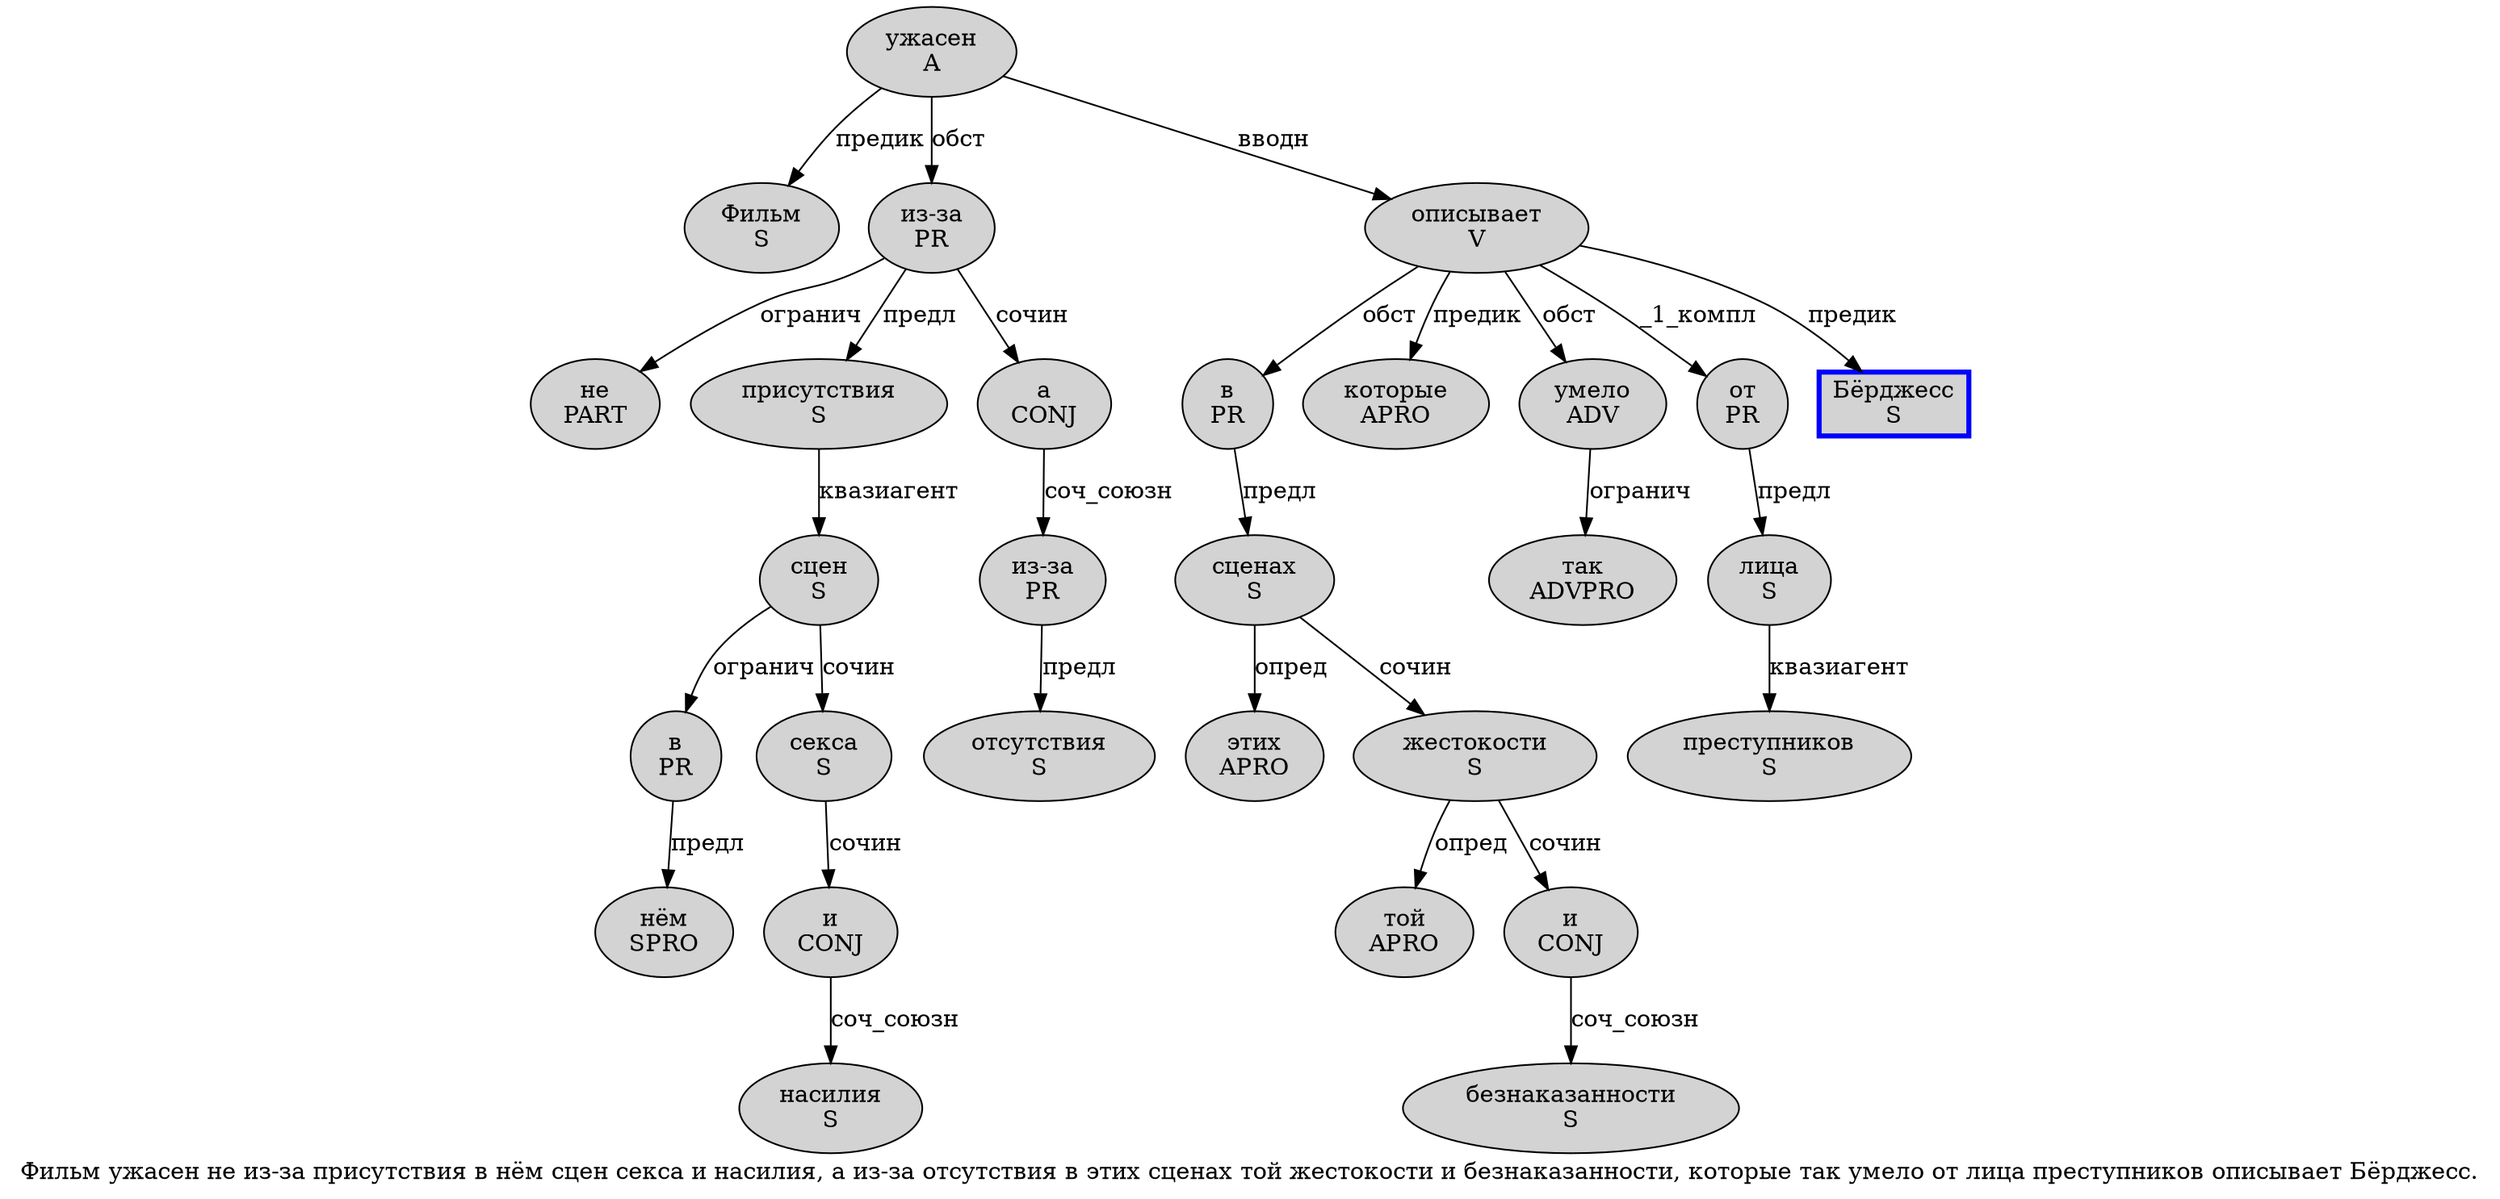 digraph SENTENCE_3845 {
	graph [label="Фильм ужасен не из-за присутствия в нём сцен секса и насилия, а из-за отсутствия в этих сценах той жестокости и безнаказанности, которые так умело от лица преступников описывает Бёрджесс."]
	node [style=filled]
		0 [label="Фильм
S" color="" fillcolor=lightgray penwidth=1 shape=ellipse]
		1 [label="ужасен
A" color="" fillcolor=lightgray penwidth=1 shape=ellipse]
		2 [label="не
PART" color="" fillcolor=lightgray penwidth=1 shape=ellipse]
		3 [label="из-за
PR" color="" fillcolor=lightgray penwidth=1 shape=ellipse]
		4 [label="присутствия
S" color="" fillcolor=lightgray penwidth=1 shape=ellipse]
		5 [label="в
PR" color="" fillcolor=lightgray penwidth=1 shape=ellipse]
		6 [label="нём
SPRO" color="" fillcolor=lightgray penwidth=1 shape=ellipse]
		7 [label="сцен
S" color="" fillcolor=lightgray penwidth=1 shape=ellipse]
		8 [label="секса
S" color="" fillcolor=lightgray penwidth=1 shape=ellipse]
		9 [label="и
CONJ" color="" fillcolor=lightgray penwidth=1 shape=ellipse]
		10 [label="насилия
S" color="" fillcolor=lightgray penwidth=1 shape=ellipse]
		12 [label="а
CONJ" color="" fillcolor=lightgray penwidth=1 shape=ellipse]
		13 [label="из-за
PR" color="" fillcolor=lightgray penwidth=1 shape=ellipse]
		14 [label="отсутствия
S" color="" fillcolor=lightgray penwidth=1 shape=ellipse]
		15 [label="в
PR" color="" fillcolor=lightgray penwidth=1 shape=ellipse]
		16 [label="этих
APRO" color="" fillcolor=lightgray penwidth=1 shape=ellipse]
		17 [label="сценах
S" color="" fillcolor=lightgray penwidth=1 shape=ellipse]
		18 [label="той
APRO" color="" fillcolor=lightgray penwidth=1 shape=ellipse]
		19 [label="жестокости
S" color="" fillcolor=lightgray penwidth=1 shape=ellipse]
		20 [label="и
CONJ" color="" fillcolor=lightgray penwidth=1 shape=ellipse]
		21 [label="безнаказанности
S" color="" fillcolor=lightgray penwidth=1 shape=ellipse]
		23 [label="которые
APRO" color="" fillcolor=lightgray penwidth=1 shape=ellipse]
		24 [label="так
ADVPRO" color="" fillcolor=lightgray penwidth=1 shape=ellipse]
		25 [label="умело
ADV" color="" fillcolor=lightgray penwidth=1 shape=ellipse]
		26 [label="от
PR" color="" fillcolor=lightgray penwidth=1 shape=ellipse]
		27 [label="лица
S" color="" fillcolor=lightgray penwidth=1 shape=ellipse]
		28 [label="преступников
S" color="" fillcolor=lightgray penwidth=1 shape=ellipse]
		29 [label="описывает
V" color="" fillcolor=lightgray penwidth=1 shape=ellipse]
		30 [label="Бёрджесс
S" color=blue fillcolor=lightgray penwidth=3 shape=box]
			20 -> 21 [label="соч_союзн"]
			8 -> 9 [label="сочин"]
			19 -> 18 [label="опред"]
			19 -> 20 [label="сочин"]
			29 -> 15 [label="обст"]
			29 -> 23 [label="предик"]
			29 -> 25 [label="обст"]
			29 -> 26 [label="_1_компл"]
			29 -> 30 [label="предик"]
			15 -> 17 [label="предл"]
			26 -> 27 [label="предл"]
			25 -> 24 [label="огранич"]
			7 -> 5 [label="огранич"]
			7 -> 8 [label="сочин"]
			13 -> 14 [label="предл"]
			5 -> 6 [label="предл"]
			17 -> 16 [label="опред"]
			17 -> 19 [label="сочин"]
			9 -> 10 [label="соч_союзн"]
			12 -> 13 [label="соч_союзн"]
			4 -> 7 [label="квазиагент"]
			27 -> 28 [label="квазиагент"]
			3 -> 2 [label="огранич"]
			3 -> 4 [label="предл"]
			3 -> 12 [label="сочин"]
			1 -> 0 [label="предик"]
			1 -> 3 [label="обст"]
			1 -> 29 [label="вводн"]
}